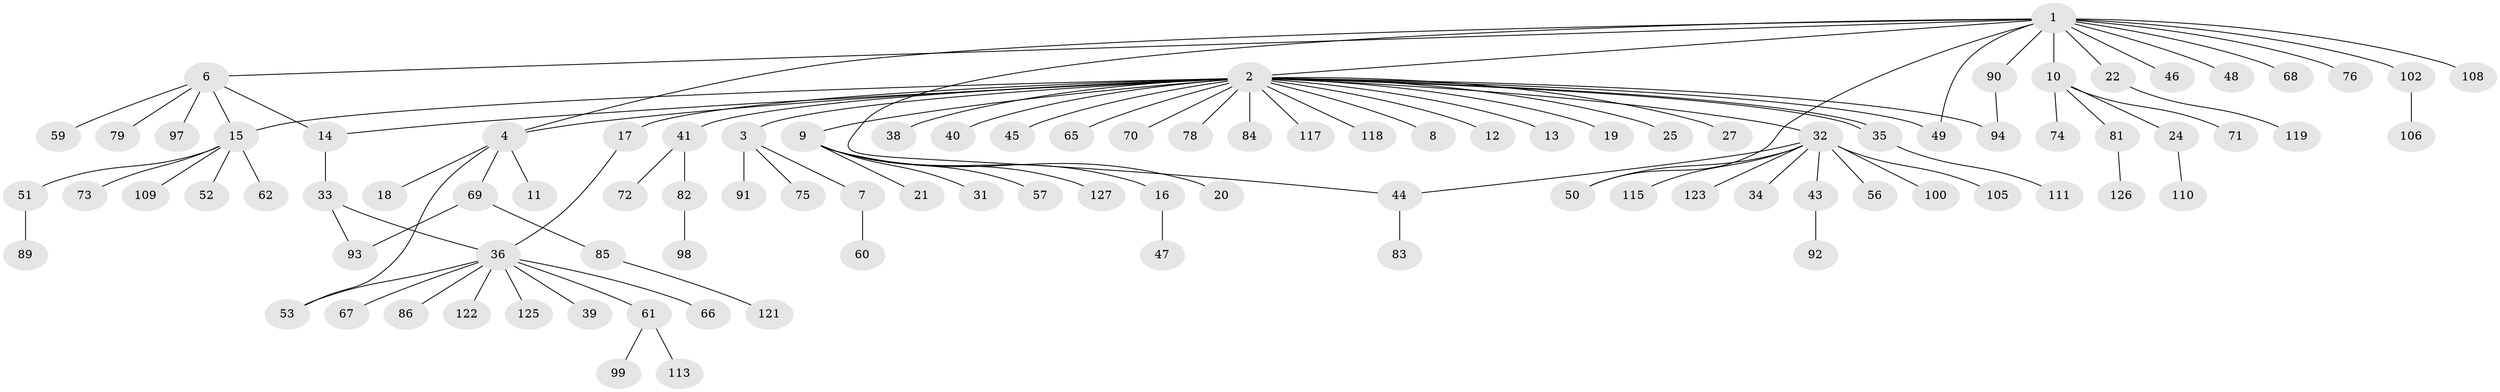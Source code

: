 // original degree distribution, {14: 0.007874015748031496, 30: 0.007874015748031496, 5: 0.007874015748031496, 7: 0.015748031496062992, 1: 0.6220472440944882, 2: 0.1732283464566929, 8: 0.007874015748031496, 6: 0.015748031496062992, 4: 0.015748031496062992, 3: 0.11023622047244094, 11: 0.007874015748031496, 9: 0.007874015748031496}
// Generated by graph-tools (version 1.1) at 2025/11/02/27/25 16:11:15]
// undirected, 99 vertices, 109 edges
graph export_dot {
graph [start="1"]
  node [color=gray90,style=filled];
  1 [super="+28"];
  2 [super="+101"];
  3 [super="+5"];
  4 [super="+29"];
  6 [super="+42"];
  7 [super="+23"];
  8;
  9 [super="+80"];
  10 [super="+112"];
  11 [super="+96"];
  12;
  13;
  14 [super="+55"];
  15 [super="+77"];
  16 [super="+107"];
  17 [super="+26"];
  18;
  19;
  20;
  21;
  22 [super="+37"];
  24 [super="+30"];
  25;
  27;
  31;
  32 [super="+116"];
  33;
  34;
  35;
  36 [super="+88"];
  38;
  39;
  40;
  41 [super="+58"];
  43;
  44 [super="+103"];
  45;
  46;
  47;
  48;
  49 [super="+64"];
  50;
  51 [super="+54"];
  52;
  53;
  56 [super="+104"];
  57;
  59;
  60;
  61 [super="+63"];
  62;
  65;
  66;
  67;
  68 [super="+95"];
  69 [super="+114"];
  70;
  71;
  72;
  73;
  74;
  75;
  76;
  78 [super="+124"];
  79;
  81;
  82 [super="+87"];
  83;
  84;
  85;
  86;
  89;
  90;
  91;
  92;
  93;
  94;
  97;
  98;
  99 [super="+120"];
  100;
  102;
  105;
  106;
  108;
  109;
  110;
  111;
  113;
  115;
  117;
  118;
  119;
  121;
  122;
  123;
  125;
  126;
  127;
  1 -- 2;
  1 -- 4;
  1 -- 6;
  1 -- 10;
  1 -- 22;
  1 -- 46;
  1 -- 49;
  1 -- 50;
  1 -- 68;
  1 -- 76;
  1 -- 90;
  1 -- 102;
  1 -- 108;
  1 -- 48;
  1 -- 44;
  2 -- 3;
  2 -- 4;
  2 -- 8;
  2 -- 9;
  2 -- 12;
  2 -- 13;
  2 -- 14;
  2 -- 15;
  2 -- 17 [weight=2];
  2 -- 19;
  2 -- 25;
  2 -- 27;
  2 -- 32;
  2 -- 35;
  2 -- 35;
  2 -- 38;
  2 -- 40;
  2 -- 41;
  2 -- 45;
  2 -- 49;
  2 -- 65;
  2 -- 70;
  2 -- 78;
  2 -- 84;
  2 -- 94;
  2 -- 117;
  2 -- 118;
  3 -- 7;
  3 -- 75;
  3 -- 91;
  4 -- 11;
  4 -- 18;
  4 -- 53;
  4 -- 69;
  6 -- 14;
  6 -- 59;
  6 -- 79;
  6 -- 97;
  6 -- 15;
  7 -- 60;
  9 -- 16;
  9 -- 20;
  9 -- 21;
  9 -- 31;
  9 -- 57;
  9 -- 127;
  10 -- 24;
  10 -- 71;
  10 -- 74;
  10 -- 81;
  14 -- 33;
  15 -- 51;
  15 -- 52;
  15 -- 62;
  15 -- 73;
  15 -- 109;
  16 -- 47;
  17 -- 36;
  22 -- 119;
  24 -- 110;
  32 -- 34;
  32 -- 43;
  32 -- 44;
  32 -- 50;
  32 -- 56;
  32 -- 100;
  32 -- 105;
  32 -- 115;
  32 -- 123;
  33 -- 36;
  33 -- 93;
  35 -- 111;
  36 -- 39;
  36 -- 53;
  36 -- 61;
  36 -- 66;
  36 -- 67;
  36 -- 86;
  36 -- 122;
  36 -- 125;
  41 -- 82;
  41 -- 72;
  43 -- 92;
  44 -- 83;
  51 -- 89;
  61 -- 99;
  61 -- 113;
  69 -- 85;
  69 -- 93;
  81 -- 126;
  82 -- 98;
  85 -- 121;
  90 -- 94;
  102 -- 106;
}
